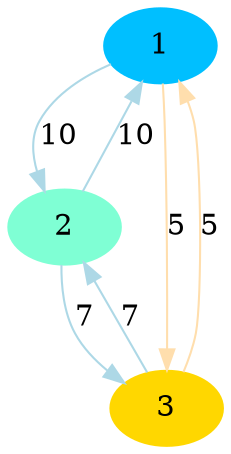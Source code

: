 digraph "output/graph020" {
	1 [color=deepskyblue1 style=filled]
	2 [color=aquamarine style=filled]
	3 [color=gold1 style=filled]
	1 -> 2 [label=10 color=lightblue]
	2 -> 1 [label=10 color=lightblue]
	2 -> 3 [label=7 color=lightblue]
	3 -> 2 [label=7 color=lightblue]
	1 -> 3 [label=5 color=navajowhite]
	3 -> 1 [label=5 color=navajowhite]
}
